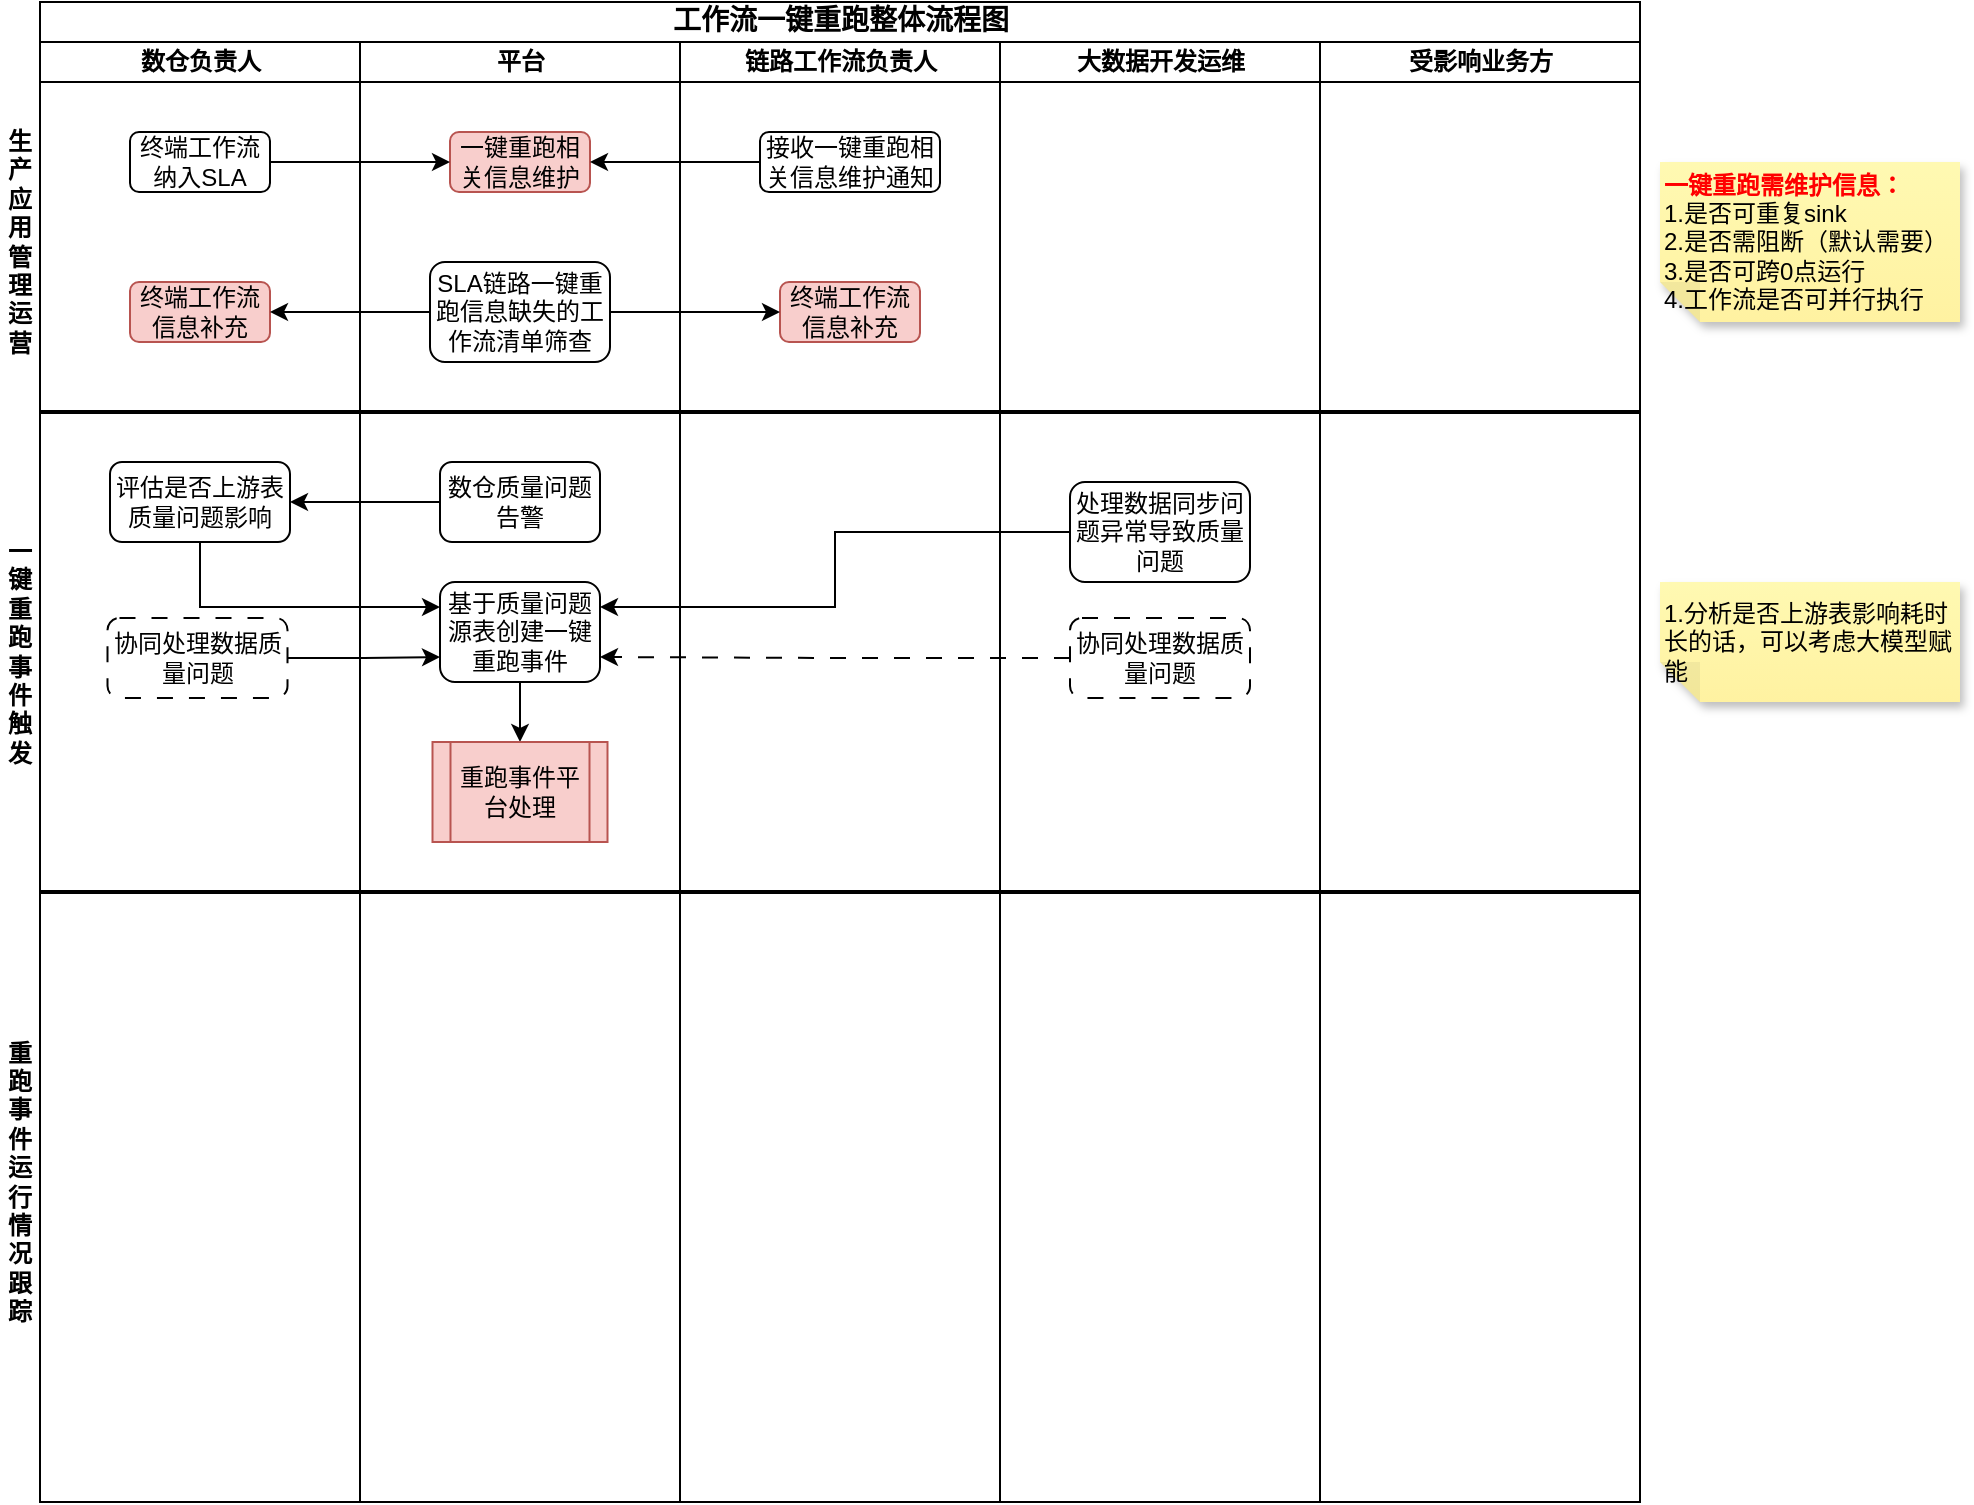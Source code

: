 <mxfile version="27.0.6">
  <diagram name="over_flowchart" id="74e2e168-ea6b-b213-b513-2b3c1d86103e">
    <mxGraphModel dx="1426" dy="743" grid="1" gridSize="10" guides="1" tooltips="1" connect="1" arrows="1" fold="1" page="1" pageScale="1" pageWidth="1100" pageHeight="850" background="none" math="0" shadow="0">
      <root>
        <mxCell id="0" />
        <mxCell id="1" parent="0" />
        <mxCell id="77e6c97f196da883-1" value="&lt;font style=&quot;font-size: 14px;&quot;&gt;工作流一键重跑整体流程图&lt;/font&gt;" style="swimlane;html=1;childLayout=stackLayout;startSize=20;rounded=0;shadow=0;labelBackgroundColor=none;strokeWidth=1;fontFamily=Verdana;fontSize=8;align=center;" parent="1" vertex="1">
          <mxGeometry x="70" y="40" width="800" height="750" as="geometry" />
        </mxCell>
        <mxCell id="77e6c97f196da883-2" value="数仓负责人" style="swimlane;html=1;startSize=20;" parent="77e6c97f196da883-1" vertex="1">
          <mxGeometry y="20" width="160" height="730" as="geometry">
            <mxRectangle y="20" width="40" height="730" as="alternateBounds" />
          </mxGeometry>
        </mxCell>
        <mxCell id="UwnphVFc7vWF_-rA4-Z4-4" value="" style="line;strokeWidth=2;html=1;" vertex="1" parent="77e6c97f196da883-2">
          <mxGeometry y="180" width="800" height="10" as="geometry" />
        </mxCell>
        <mxCell id="UwnphVFc7vWF_-rA4-Z4-21" value="评估是否上游表质量问题影响" style="rounded=1;whiteSpace=wrap;html=1;" vertex="1" parent="77e6c97f196da883-2">
          <mxGeometry x="35" y="210" width="90" height="40" as="geometry" />
        </mxCell>
        <mxCell id="UwnphVFc7vWF_-rA4-Z4-32" value="" style="line;strokeWidth=2;html=1;" vertex="1" parent="77e6c97f196da883-2">
          <mxGeometry y="420" width="800" height="10" as="geometry" />
        </mxCell>
        <mxCell id="UwnphVFc7vWF_-rA4-Z4-35" value="协同处理数据质量问题" style="rounded=1;whiteSpace=wrap;html=1;dashed=1;dashPattern=8 8;" vertex="1" parent="77e6c97f196da883-2">
          <mxGeometry x="33.75" y="288" width="90" height="40" as="geometry" />
        </mxCell>
        <mxCell id="UwnphVFc7vWF_-rA4-Z4-38" value="终端工作流信息补充" style="rounded=1;whiteSpace=wrap;html=1;fillColor=#f8cecc;strokeColor=#b85450;" vertex="1" parent="77e6c97f196da883-2">
          <mxGeometry x="45" y="120" width="70" height="30" as="geometry" />
        </mxCell>
        <mxCell id="77e6c97f196da883-3" value="平台" style="swimlane;html=1;startSize=20;" parent="77e6c97f196da883-1" vertex="1">
          <mxGeometry x="160" y="20" width="160" height="730" as="geometry" />
        </mxCell>
        <mxCell id="UwnphVFc7vWF_-rA4-Z4-5" value="&lt;font style=&quot;font-size: 12px;&quot;&gt;终端工作流纳入SLA&lt;/font&gt;" style="rounded=1;whiteSpace=wrap;html=1;" vertex="1" parent="77e6c97f196da883-3">
          <mxGeometry x="-115" y="45" width="70" height="30" as="geometry" />
        </mxCell>
        <mxCell id="UwnphVFc7vWF_-rA4-Z4-10" value="一键重跑相关信息维护" style="rounded=1;whiteSpace=wrap;html=1;fillColor=#f8cecc;strokeColor=#b85450;" vertex="1" parent="77e6c97f196da883-3">
          <mxGeometry x="45" y="45" width="70" height="30" as="geometry" />
        </mxCell>
        <mxCell id="UwnphVFc7vWF_-rA4-Z4-11" style="edgeStyle=orthogonalEdgeStyle;rounded=0;orthogonalLoop=1;jettySize=auto;html=1;exitX=1;exitY=0.5;exitDx=0;exitDy=0;entryX=0;entryY=0.5;entryDx=0;entryDy=0;" edge="1" parent="77e6c97f196da883-3" source="UwnphVFc7vWF_-rA4-Z4-5" target="UwnphVFc7vWF_-rA4-Z4-10">
          <mxGeometry relative="1" as="geometry" />
        </mxCell>
        <mxCell id="UwnphVFc7vWF_-rA4-Z4-15" value="SLA链路一键重跑信息缺失的工作流清单筛查" style="rounded=1;whiteSpace=wrap;html=1;" vertex="1" parent="77e6c97f196da883-3">
          <mxGeometry x="35" y="110" width="90" height="50" as="geometry" />
        </mxCell>
        <mxCell id="UwnphVFc7vWF_-rA4-Z4-19" value="数仓质量问题告警" style="rounded=1;whiteSpace=wrap;html=1;" vertex="1" parent="77e6c97f196da883-3">
          <mxGeometry x="40" y="210" width="80" height="40" as="geometry" />
        </mxCell>
        <mxCell id="UwnphVFc7vWF_-rA4-Z4-29" style="edgeStyle=orthogonalEdgeStyle;rounded=0;orthogonalLoop=1;jettySize=auto;html=1;exitX=0.5;exitY=1;exitDx=0;exitDy=0;entryX=0.5;entryY=0;entryDx=0;entryDy=0;" edge="1" parent="77e6c97f196da883-3" source="UwnphVFc7vWF_-rA4-Z4-23" target="UwnphVFc7vWF_-rA4-Z4-26">
          <mxGeometry relative="1" as="geometry" />
        </mxCell>
        <mxCell id="UwnphVFc7vWF_-rA4-Z4-23" value="基于质量问题源表创建一键重跑事件" style="rounded=1;whiteSpace=wrap;html=1;" vertex="1" parent="77e6c97f196da883-3">
          <mxGeometry x="40" y="270" width="80" height="50" as="geometry" />
        </mxCell>
        <mxCell id="UwnphVFc7vWF_-rA4-Z4-26" value="重跑事件平台处理" style="shape=process;whiteSpace=wrap;html=1;backgroundOutline=1;fillColor=#f8cecc;strokeColor=#b85450;" vertex="1" parent="77e6c97f196da883-3">
          <mxGeometry x="36.25" y="350" width="87.5" height="50" as="geometry" />
        </mxCell>
        <mxCell id="77e6c97f196da883-4" value="链路工作流负责人" style="swimlane;html=1;startSize=20;" parent="77e6c97f196da883-1" vertex="1">
          <mxGeometry x="320" y="20" width="160" height="730" as="geometry" />
        </mxCell>
        <mxCell id="UwnphVFc7vWF_-rA4-Z4-13" value="接收一键重跑相关信息维护通知" style="rounded=1;whiteSpace=wrap;html=1;" vertex="1" parent="77e6c97f196da883-4">
          <mxGeometry x="40" y="45" width="90" height="30" as="geometry" />
        </mxCell>
        <mxCell id="UwnphVFc7vWF_-rA4-Z4-37" value="终端工作流信息补充" style="rounded=1;whiteSpace=wrap;html=1;fillColor=#f8cecc;strokeColor=#b85450;" vertex="1" parent="77e6c97f196da883-4">
          <mxGeometry x="50" y="120" width="70" height="30" as="geometry" />
        </mxCell>
        <mxCell id="77e6c97f196da883-5" value="大数据开发运维" style="swimlane;html=1;startSize=20;" parent="77e6c97f196da883-1" vertex="1">
          <mxGeometry x="480" y="20" width="160" height="730" as="geometry" />
        </mxCell>
        <mxCell id="UwnphVFc7vWF_-rA4-Z4-27" value="协同处理数据质量问题" style="rounded=1;whiteSpace=wrap;html=1;dashed=1;dashPattern=8 8;" vertex="1" parent="77e6c97f196da883-5">
          <mxGeometry x="35" y="288" width="90" height="40" as="geometry" />
        </mxCell>
        <mxCell id="UwnphVFc7vWF_-rA4-Z4-33" value="处理数据同步问题异常导致质量问题" style="rounded=1;whiteSpace=wrap;html=1;" vertex="1" parent="77e6c97f196da883-5">
          <mxGeometry x="35" y="220" width="90" height="50" as="geometry" />
        </mxCell>
        <mxCell id="77e6c97f196da883-6" value="受影响业务方" style="swimlane;html=1;startSize=20;" parent="77e6c97f196da883-1" vertex="1">
          <mxGeometry x="640" y="20" width="160" height="730" as="geometry" />
        </mxCell>
        <mxCell id="UwnphVFc7vWF_-rA4-Z4-14" style="edgeStyle=orthogonalEdgeStyle;rounded=0;orthogonalLoop=1;jettySize=auto;html=1;exitX=0;exitY=0.5;exitDx=0;exitDy=0;entryX=1;entryY=0.5;entryDx=0;entryDy=0;" edge="1" parent="77e6c97f196da883-1" source="UwnphVFc7vWF_-rA4-Z4-13" target="UwnphVFc7vWF_-rA4-Z4-10">
          <mxGeometry relative="1" as="geometry" />
        </mxCell>
        <mxCell id="UwnphVFc7vWF_-rA4-Z4-16" style="edgeStyle=orthogonalEdgeStyle;rounded=0;orthogonalLoop=1;jettySize=auto;html=1;exitX=0;exitY=0.5;exitDx=0;exitDy=0;entryX=1;entryY=0.5;entryDx=0;entryDy=0;" edge="1" parent="77e6c97f196da883-1" source="UwnphVFc7vWF_-rA4-Z4-15" target="UwnphVFc7vWF_-rA4-Z4-38">
          <mxGeometry relative="1" as="geometry">
            <mxPoint x="123.75" y="155" as="targetPoint" />
          </mxGeometry>
        </mxCell>
        <mxCell id="UwnphVFc7vWF_-rA4-Z4-18" style="edgeStyle=orthogonalEdgeStyle;rounded=0;orthogonalLoop=1;jettySize=auto;html=1;exitX=1;exitY=0.5;exitDx=0;exitDy=0;entryX=0;entryY=0.5;entryDx=0;entryDy=0;" edge="1" parent="77e6c97f196da883-1" source="UwnphVFc7vWF_-rA4-Z4-15" target="UwnphVFc7vWF_-rA4-Z4-37">
          <mxGeometry relative="1" as="geometry">
            <mxPoint x="361.25" y="155" as="targetPoint" />
          </mxGeometry>
        </mxCell>
        <mxCell id="UwnphVFc7vWF_-rA4-Z4-22" style="edgeStyle=orthogonalEdgeStyle;rounded=0;orthogonalLoop=1;jettySize=auto;html=1;exitX=0;exitY=0.5;exitDx=0;exitDy=0;entryX=1;entryY=0.5;entryDx=0;entryDy=0;" edge="1" parent="77e6c97f196da883-1" source="UwnphVFc7vWF_-rA4-Z4-19" target="UwnphVFc7vWF_-rA4-Z4-21">
          <mxGeometry relative="1" as="geometry" />
        </mxCell>
        <mxCell id="UwnphVFc7vWF_-rA4-Z4-25" style="edgeStyle=orthogonalEdgeStyle;rounded=0;orthogonalLoop=1;jettySize=auto;html=1;exitX=0.5;exitY=1;exitDx=0;exitDy=0;entryX=0;entryY=0.25;entryDx=0;entryDy=0;" edge="1" parent="77e6c97f196da883-1" source="UwnphVFc7vWF_-rA4-Z4-21" target="UwnphVFc7vWF_-rA4-Z4-23">
          <mxGeometry relative="1" as="geometry" />
        </mxCell>
        <mxCell id="UwnphVFc7vWF_-rA4-Z4-28" style="edgeStyle=orthogonalEdgeStyle;rounded=0;orthogonalLoop=1;jettySize=auto;html=1;entryX=1;entryY=0.75;entryDx=0;entryDy=0;dashed=1;dashPattern=8 8;" edge="1" parent="77e6c97f196da883-1" source="UwnphVFc7vWF_-rA4-Z4-27" target="UwnphVFc7vWF_-rA4-Z4-23">
          <mxGeometry relative="1" as="geometry" />
        </mxCell>
        <mxCell id="UwnphVFc7vWF_-rA4-Z4-34" style="edgeStyle=orthogonalEdgeStyle;rounded=0;orthogonalLoop=1;jettySize=auto;html=1;exitX=0;exitY=0.5;exitDx=0;exitDy=0;entryX=1;entryY=0.25;entryDx=0;entryDy=0;" edge="1" parent="77e6c97f196da883-1" source="UwnphVFc7vWF_-rA4-Z4-33" target="UwnphVFc7vWF_-rA4-Z4-23">
          <mxGeometry relative="1" as="geometry" />
        </mxCell>
        <mxCell id="UwnphVFc7vWF_-rA4-Z4-36" style="edgeStyle=orthogonalEdgeStyle;rounded=0;orthogonalLoop=1;jettySize=auto;html=1;exitX=1;exitY=0.5;exitDx=0;exitDy=0;entryX=0;entryY=0.75;entryDx=0;entryDy=0;" edge="1" parent="77e6c97f196da883-1" source="UwnphVFc7vWF_-rA4-Z4-35" target="UwnphVFc7vWF_-rA4-Z4-23">
          <mxGeometry relative="1" as="geometry" />
        </mxCell>
        <mxCell id="UwnphVFc7vWF_-rA4-Z4-6" value="生产应用管理运营" style="text;html=1;align=center;verticalAlign=middle;whiteSpace=wrap;rounded=0;fontStyle=1" vertex="1" parent="1">
          <mxGeometry x="50" y="100" width="20" height="120" as="geometry" />
        </mxCell>
        <mxCell id="UwnphVFc7vWF_-rA4-Z4-12" value="&lt;div&gt;&lt;b&gt;&lt;font style=&quot;color: rgb(255, 0, 0);&quot;&gt;一键重跑需维护信息：&lt;/font&gt;&lt;/b&gt;&lt;/div&gt;1.是否可重复sink&lt;div&gt;2.是否需阻断（默认需要）&lt;/div&gt;&lt;div&gt;3.是否可跨0点运行&lt;/div&gt;&lt;div&gt;4.工作流是否可并行执行&lt;/div&gt;" style="shape=note;whiteSpace=wrap;html=1;backgroundOutline=1;fontColor=#000000;darkOpacity=0.05;fillColor=#FFF9B2;strokeColor=none;fillStyle=solid;direction=west;gradientDirection=north;gradientColor=#FFF2A1;shadow=1;size=20;pointerEvents=1;align=left;" vertex="1" parent="1">
          <mxGeometry x="880" y="120" width="150" height="80" as="geometry" />
        </mxCell>
        <mxCell id="UwnphVFc7vWF_-rA4-Z4-20" value="一键重跑事件触发" style="text;html=1;align=center;verticalAlign=middle;whiteSpace=wrap;rounded=0;fontStyle=1" vertex="1" parent="1">
          <mxGeometry x="50" y="305" width="20" height="120" as="geometry" />
        </mxCell>
        <mxCell id="UwnphVFc7vWF_-rA4-Z4-24" value="&lt;div&gt;&lt;span style=&quot;background-color: transparent; color: light-dark(rgb(0, 0, 0), rgb(237, 237, 237));&quot;&gt;1.分析是否上游表影响耗时长的话，可以考虑大模型赋能&lt;/span&gt;&lt;/div&gt;" style="shape=note;whiteSpace=wrap;html=1;backgroundOutline=1;fontColor=#000000;darkOpacity=0.05;fillColor=#FFF9B2;strokeColor=none;fillStyle=solid;direction=west;gradientDirection=north;gradientColor=#FFF2A1;shadow=1;size=20;pointerEvents=1;align=left;" vertex="1" parent="1">
          <mxGeometry x="880" y="330" width="150" height="60" as="geometry" />
        </mxCell>
        <mxCell id="UwnphVFc7vWF_-rA4-Z4-39" value="重跑事件运行情况跟踪" style="text;html=1;align=center;verticalAlign=middle;whiteSpace=wrap;rounded=0;fontStyle=1" vertex="1" parent="1">
          <mxGeometry x="50" y="550" width="20" height="160" as="geometry" />
        </mxCell>
      </root>
    </mxGraphModel>
  </diagram>
</mxfile>
